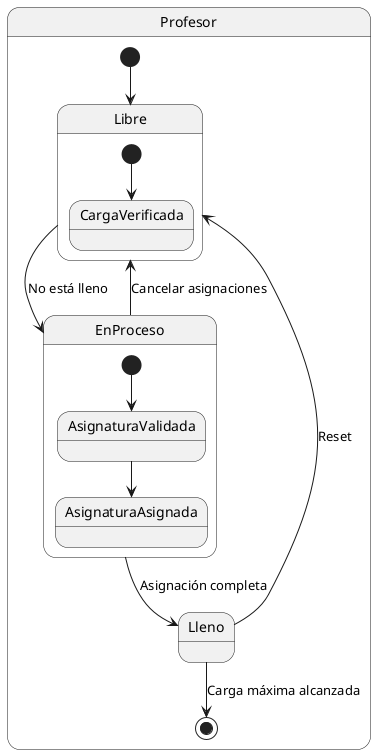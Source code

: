 @startuml
state Profesor {
    [*] --> Libre

    state Libre {
        [*] --> CargaVerificada
    }

    state EnProceso {
        [*] --> AsignaturaValidada
        AsignaturaValidada --> AsignaturaAsignada
    }

    Libre --> EnProceso: No está lleno
    EnProceso --> Lleno: Asignación completa
    Lleno --> Libre: Reset
    Lleno --> [*]: Carga máxima alcanzada
    EnProceso --> Libre: Cancelar asignaciones
}
@enduml